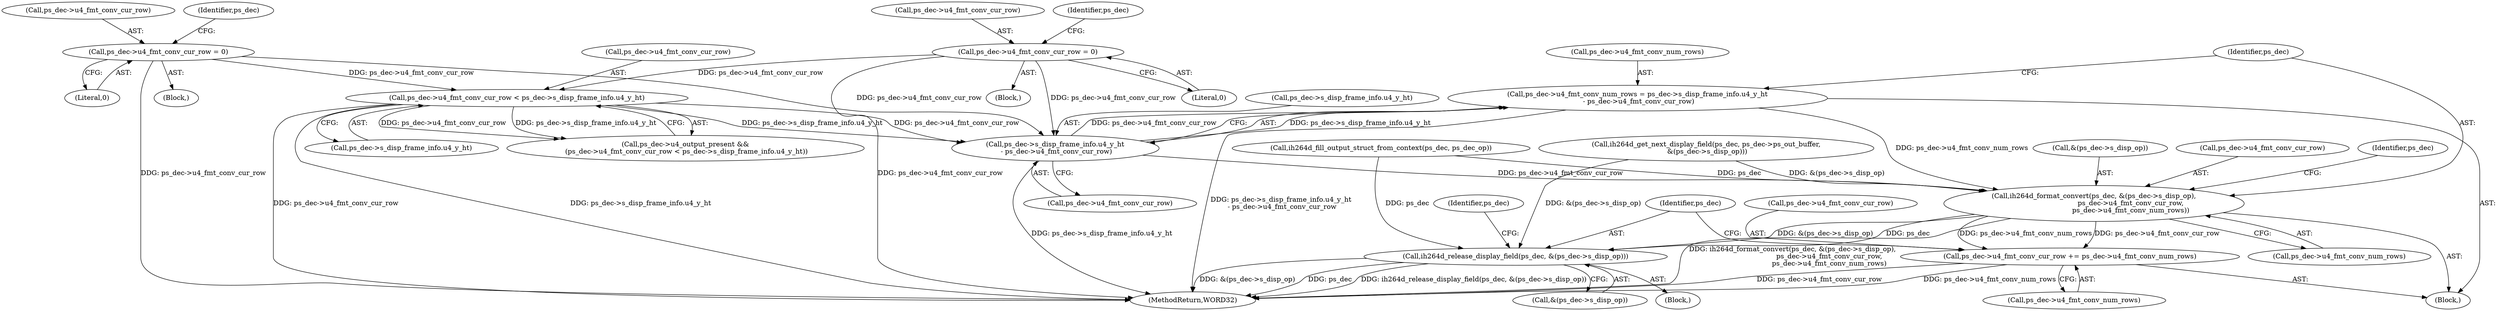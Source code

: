 digraph "0_Android_7109ce3f8f90a28ca9f0ee6e14f6ac5e414c62cf@integer" {
"1002058" [label="(Call,ps_dec->u4_fmt_conv_num_rows = ps_dec->s_disp_frame_info.u4_y_ht\n - ps_dec->u4_fmt_conv_cur_row)"];
"1002062" [label="(Call,ps_dec->s_disp_frame_info.u4_y_ht\n - ps_dec->u4_fmt_conv_cur_row)"];
"1002048" [label="(Call,ps_dec->u4_fmt_conv_cur_row < ps_dec->s_disp_frame_info.u4_y_ht)"];
"1000332" [label="(Call,ps_dec->u4_fmt_conv_cur_row = 0)"];
"1002030" [label="(Call,ps_dec->u4_fmt_conv_cur_row = 0)"];
"1002071" [label="(Call,ih264d_format_convert(ps_dec, &(ps_dec->s_disp_op),\n                                  ps_dec->u4_fmt_conv_cur_row,\n                                  ps_dec->u4_fmt_conv_num_rows))"];
"1002083" [label="(Call,ps_dec->u4_fmt_conv_cur_row += ps_dec->u4_fmt_conv_num_rows)"];
"1002090" [label="(Call,ih264d_release_display_field(ps_dec, &(ps_dec->s_disp_op)))"];
"1002062" [label="(Call,ps_dec->s_disp_frame_info.u4_y_ht\n - ps_dec->u4_fmt_conv_cur_row)"];
"1002044" [label="(Call,ps_dec->u4_output_present &&\n (ps_dec->u4_fmt_conv_cur_row < ps_dec->s_disp_frame_info.u4_y_ht))"];
"1002072" [label="(Identifier,ps_dec)"];
"1002087" [label="(Call,ps_dec->u4_fmt_conv_num_rows)"];
"1002031" [label="(Call,ps_dec->u4_fmt_conv_cur_row)"];
"1002068" [label="(Call,ps_dec->u4_fmt_conv_cur_row)"];
"1002037" [label="(Identifier,ps_dec)"];
"1002073" [label="(Call,&(ps_dec->s_disp_op))"];
"1002084" [label="(Call,ps_dec->u4_fmt_conv_cur_row)"];
"1002059" [label="(Call,ps_dec->u4_fmt_conv_num_rows)"];
"1002071" [label="(Call,ih264d_format_convert(ps_dec, &(ps_dec->s_disp_op),\n                                  ps_dec->u4_fmt_conv_cur_row,\n                                  ps_dec->u4_fmt_conv_num_rows))"];
"1000332" [label="(Call,ps_dec->u4_fmt_conv_cur_row = 0)"];
"1002040" [label="(Call,ih264d_fill_output_struct_from_context(ps_dec, ps_dec_op))"];
"1000333" [label="(Call,ps_dec->u4_fmt_conv_cur_row)"];
"1002034" [label="(Literal,0)"];
"1002080" [label="(Call,ps_dec->u4_fmt_conv_num_rows)"];
"1002048" [label="(Call,ps_dec->u4_fmt_conv_cur_row < ps_dec->s_disp_frame_info.u4_y_ht)"];
"1002092" [label="(Call,&(ps_dec->s_disp_op))"];
"1000151" [label="(Block,)"];
"1002160" [label="(MethodReturn,WORD32)"];
"1002012" [label="(Call,ih264d_get_next_display_field(ps_dec, ps_dec->ps_out_buffer,\n &(ps_dec->s_disp_op)))"];
"1002077" [label="(Call,ps_dec->u4_fmt_conv_cur_row)"];
"1002058" [label="(Call,ps_dec->u4_fmt_conv_num_rows = ps_dec->s_disp_frame_info.u4_y_ht\n - ps_dec->u4_fmt_conv_cur_row)"];
"1002085" [label="(Identifier,ps_dec)"];
"1002091" [label="(Identifier,ps_dec)"];
"1000336" [label="(Literal,0)"];
"1000339" [label="(Identifier,ps_dec)"];
"1002029" [label="(Block,)"];
"1002049" [label="(Call,ps_dec->u4_fmt_conv_cur_row)"];
"1002100" [label="(Identifier,ps_dec)"];
"1002063" [label="(Call,ps_dec->s_disp_frame_info.u4_y_ht)"];
"1002052" [label="(Call,ps_dec->s_disp_frame_info.u4_y_ht)"];
"1002030" [label="(Call,ps_dec->u4_fmt_conv_cur_row = 0)"];
"1002057" [label="(Block,)"];
"1002090" [label="(Call,ih264d_release_display_field(ps_dec, &(ps_dec->s_disp_op)))"];
"1002083" [label="(Call,ps_dec->u4_fmt_conv_cur_row += ps_dec->u4_fmt_conv_num_rows)"];
"1002000" [label="(Block,)"];
"1002058" -> "1002057"  [label="AST: "];
"1002058" -> "1002062"  [label="CFG: "];
"1002059" -> "1002058"  [label="AST: "];
"1002062" -> "1002058"  [label="AST: "];
"1002072" -> "1002058"  [label="CFG: "];
"1002058" -> "1002160"  [label="DDG: ps_dec->s_disp_frame_info.u4_y_ht\n - ps_dec->u4_fmt_conv_cur_row"];
"1002062" -> "1002058"  [label="DDG: ps_dec->s_disp_frame_info.u4_y_ht"];
"1002062" -> "1002058"  [label="DDG: ps_dec->u4_fmt_conv_cur_row"];
"1002058" -> "1002071"  [label="DDG: ps_dec->u4_fmt_conv_num_rows"];
"1002062" -> "1002068"  [label="CFG: "];
"1002063" -> "1002062"  [label="AST: "];
"1002068" -> "1002062"  [label="AST: "];
"1002062" -> "1002160"  [label="DDG: ps_dec->s_disp_frame_info.u4_y_ht"];
"1002048" -> "1002062"  [label="DDG: ps_dec->s_disp_frame_info.u4_y_ht"];
"1002048" -> "1002062"  [label="DDG: ps_dec->u4_fmt_conv_cur_row"];
"1000332" -> "1002062"  [label="DDG: ps_dec->u4_fmt_conv_cur_row"];
"1002030" -> "1002062"  [label="DDG: ps_dec->u4_fmt_conv_cur_row"];
"1002062" -> "1002071"  [label="DDG: ps_dec->u4_fmt_conv_cur_row"];
"1002048" -> "1002044"  [label="AST: "];
"1002048" -> "1002052"  [label="CFG: "];
"1002049" -> "1002048"  [label="AST: "];
"1002052" -> "1002048"  [label="AST: "];
"1002044" -> "1002048"  [label="CFG: "];
"1002048" -> "1002160"  [label="DDG: ps_dec->u4_fmt_conv_cur_row"];
"1002048" -> "1002160"  [label="DDG: ps_dec->s_disp_frame_info.u4_y_ht"];
"1002048" -> "1002044"  [label="DDG: ps_dec->u4_fmt_conv_cur_row"];
"1002048" -> "1002044"  [label="DDG: ps_dec->s_disp_frame_info.u4_y_ht"];
"1000332" -> "1002048"  [label="DDG: ps_dec->u4_fmt_conv_cur_row"];
"1002030" -> "1002048"  [label="DDG: ps_dec->u4_fmt_conv_cur_row"];
"1000332" -> "1000151"  [label="AST: "];
"1000332" -> "1000336"  [label="CFG: "];
"1000333" -> "1000332"  [label="AST: "];
"1000336" -> "1000332"  [label="AST: "];
"1000339" -> "1000332"  [label="CFG: "];
"1000332" -> "1002160"  [label="DDG: ps_dec->u4_fmt_conv_cur_row"];
"1002030" -> "1002029"  [label="AST: "];
"1002030" -> "1002034"  [label="CFG: "];
"1002031" -> "1002030"  [label="AST: "];
"1002034" -> "1002030"  [label="AST: "];
"1002037" -> "1002030"  [label="CFG: "];
"1002030" -> "1002160"  [label="DDG: ps_dec->u4_fmt_conv_cur_row"];
"1002071" -> "1002057"  [label="AST: "];
"1002071" -> "1002080"  [label="CFG: "];
"1002072" -> "1002071"  [label="AST: "];
"1002073" -> "1002071"  [label="AST: "];
"1002077" -> "1002071"  [label="AST: "];
"1002080" -> "1002071"  [label="AST: "];
"1002085" -> "1002071"  [label="CFG: "];
"1002071" -> "1002160"  [label="DDG: ih264d_format_convert(ps_dec, &(ps_dec->s_disp_op),\n                                  ps_dec->u4_fmt_conv_cur_row,\n                                  ps_dec->u4_fmt_conv_num_rows)"];
"1002040" -> "1002071"  [label="DDG: ps_dec"];
"1002012" -> "1002071"  [label="DDG: &(ps_dec->s_disp_op)"];
"1002071" -> "1002083"  [label="DDG: ps_dec->u4_fmt_conv_num_rows"];
"1002071" -> "1002083"  [label="DDG: ps_dec->u4_fmt_conv_cur_row"];
"1002071" -> "1002090"  [label="DDG: ps_dec"];
"1002071" -> "1002090"  [label="DDG: &(ps_dec->s_disp_op)"];
"1002083" -> "1002057"  [label="AST: "];
"1002083" -> "1002087"  [label="CFG: "];
"1002084" -> "1002083"  [label="AST: "];
"1002087" -> "1002083"  [label="AST: "];
"1002091" -> "1002083"  [label="CFG: "];
"1002083" -> "1002160"  [label="DDG: ps_dec->u4_fmt_conv_cur_row"];
"1002083" -> "1002160"  [label="DDG: ps_dec->u4_fmt_conv_num_rows"];
"1002090" -> "1002000"  [label="AST: "];
"1002090" -> "1002092"  [label="CFG: "];
"1002091" -> "1002090"  [label="AST: "];
"1002092" -> "1002090"  [label="AST: "];
"1002100" -> "1002090"  [label="CFG: "];
"1002090" -> "1002160"  [label="DDG: ps_dec"];
"1002090" -> "1002160"  [label="DDG: ih264d_release_display_field(ps_dec, &(ps_dec->s_disp_op))"];
"1002090" -> "1002160"  [label="DDG: &(ps_dec->s_disp_op)"];
"1002040" -> "1002090"  [label="DDG: ps_dec"];
"1002012" -> "1002090"  [label="DDG: &(ps_dec->s_disp_op)"];
}
